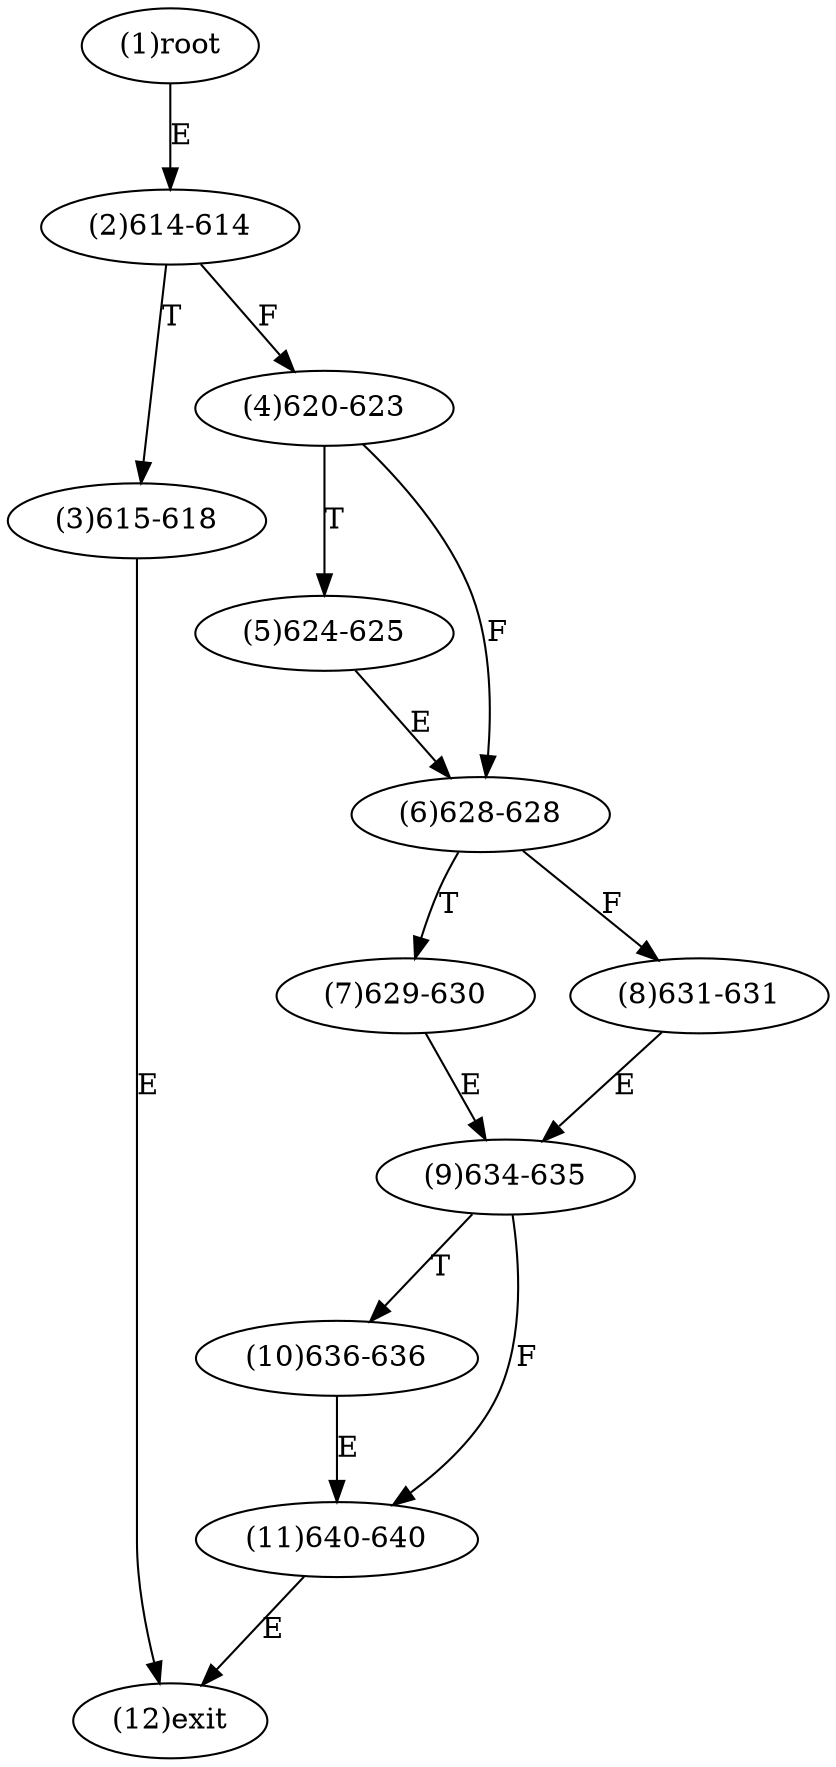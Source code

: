 digraph "" { 
1[ label="(1)root"];
2[ label="(2)614-614"];
3[ label="(3)615-618"];
4[ label="(4)620-623"];
5[ label="(5)624-625"];
6[ label="(6)628-628"];
7[ label="(7)629-630"];
8[ label="(8)631-631"];
9[ label="(9)634-635"];
10[ label="(10)636-636"];
11[ label="(11)640-640"];
12[ label="(12)exit"];
1->2[ label="E"];
2->4[ label="F"];
2->3[ label="T"];
3->12[ label="E"];
4->6[ label="F"];
4->5[ label="T"];
5->6[ label="E"];
6->8[ label="F"];
6->7[ label="T"];
7->9[ label="E"];
8->9[ label="E"];
9->11[ label="F"];
9->10[ label="T"];
10->11[ label="E"];
11->12[ label="E"];
}